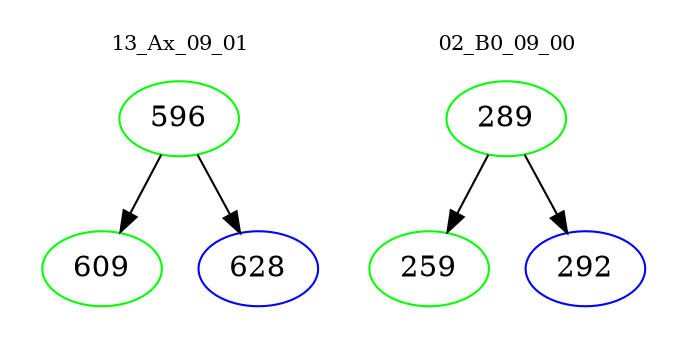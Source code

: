 digraph{
subgraph cluster_0 {
color = white
label = "13_Ax_09_01";
fontsize=10;
T0_596 [label="596", color="green"]
T0_596 -> T0_609 [color="black"]
T0_609 [label="609", color="green"]
T0_596 -> T0_628 [color="black"]
T0_628 [label="628", color="blue"]
}
subgraph cluster_1 {
color = white
label = "02_B0_09_00";
fontsize=10;
T1_289 [label="289", color="green"]
T1_289 -> T1_259 [color="black"]
T1_259 [label="259", color="green"]
T1_289 -> T1_292 [color="black"]
T1_292 [label="292", color="blue"]
}
}
